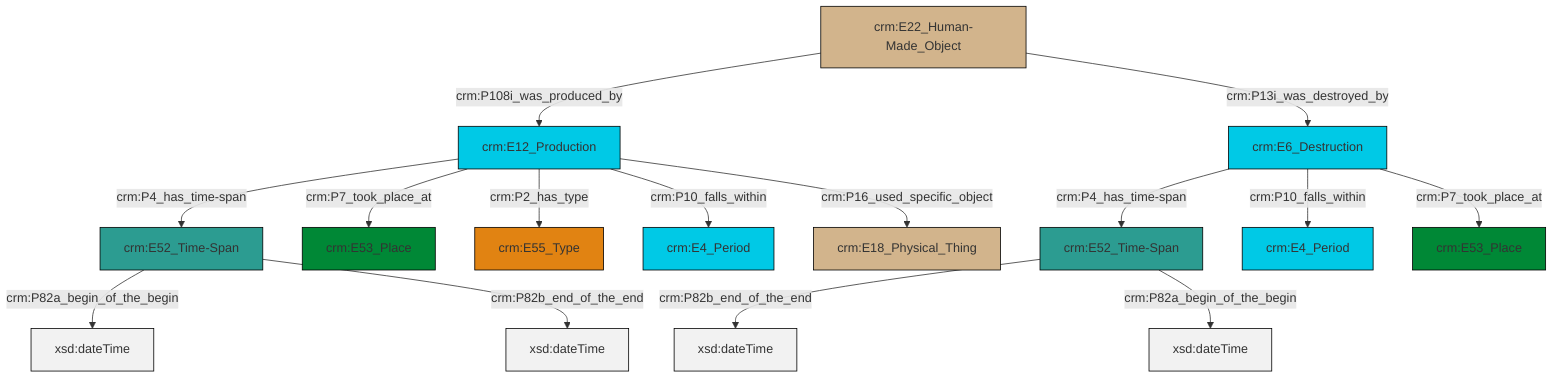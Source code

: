 graph TD
classDef Literal fill:#f2f2f2,stroke:#000000;
classDef CRM_Entity fill:#FFFFFF,stroke:#000000;
classDef Temporal_Entity fill:#00C9E6, stroke:#000000;
classDef Type fill:#E18312, stroke:#000000;
classDef Time-Span fill:#2C9C91, stroke:#000000;
classDef Appellation fill:#FFEB7F, stroke:#000000;
classDef Place fill:#008836, stroke:#000000;
classDef Persistent_Item fill:#B266B2, stroke:#000000;
classDef Conceptual_Object fill:#FFD700, stroke:#000000;
classDef Physical_Thing fill:#D2B48C, stroke:#000000;
classDef Actor fill:#f58aad, stroke:#000000;
classDef PC_Classes fill:#4ce600, stroke:#000000;
classDef Multi fill:#cccccc,stroke:#000000;

0["crm:E12_Production"]:::Temporal_Entity -->|crm:P4_has_time-span| 1["crm:E52_Time-Span"]:::Time-Span
1["crm:E52_Time-Span"]:::Time-Span -->|crm:P82a_begin_of_the_begin| 2[xsd:dateTime]:::Literal
5["crm:E6_Destruction"]:::Temporal_Entity -->|crm:P4_has_time-span| 6["crm:E52_Time-Span"]:::Time-Span
5["crm:E6_Destruction"]:::Temporal_Entity -->|crm:P10_falls_within| 12["crm:E4_Period"]:::Temporal_Entity
0["crm:E12_Production"]:::Temporal_Entity -->|crm:P7_took_place_at| 15["crm:E53_Place"]:::Place
6["crm:E52_Time-Span"]:::Time-Span -->|crm:P82b_end_of_the_end| 18[xsd:dateTime]:::Literal
5["crm:E6_Destruction"]:::Temporal_Entity -->|crm:P7_took_place_at| 10["crm:E53_Place"]:::Place
0["crm:E12_Production"]:::Temporal_Entity -->|crm:P2_has_type| 7["crm:E55_Type"]:::Type
3["crm:E22_Human-Made_Object"]:::Physical_Thing -->|crm:P108i_was_produced_by| 0["crm:E12_Production"]:::Temporal_Entity
0["crm:E12_Production"]:::Temporal_Entity -->|crm:P10_falls_within| 16["crm:E4_Period"]:::Temporal_Entity
0["crm:E12_Production"]:::Temporal_Entity -->|crm:P16_used_specific_object| 13["crm:E18_Physical_Thing"]:::Physical_Thing
1["crm:E52_Time-Span"]:::Time-Span -->|crm:P82b_end_of_the_end| 20[xsd:dateTime]:::Literal
3["crm:E22_Human-Made_Object"]:::Physical_Thing -->|crm:P13i_was_destroyed_by| 5["crm:E6_Destruction"]:::Temporal_Entity
6["crm:E52_Time-Span"]:::Time-Span -->|crm:P82a_begin_of_the_begin| 25[xsd:dateTime]:::Literal